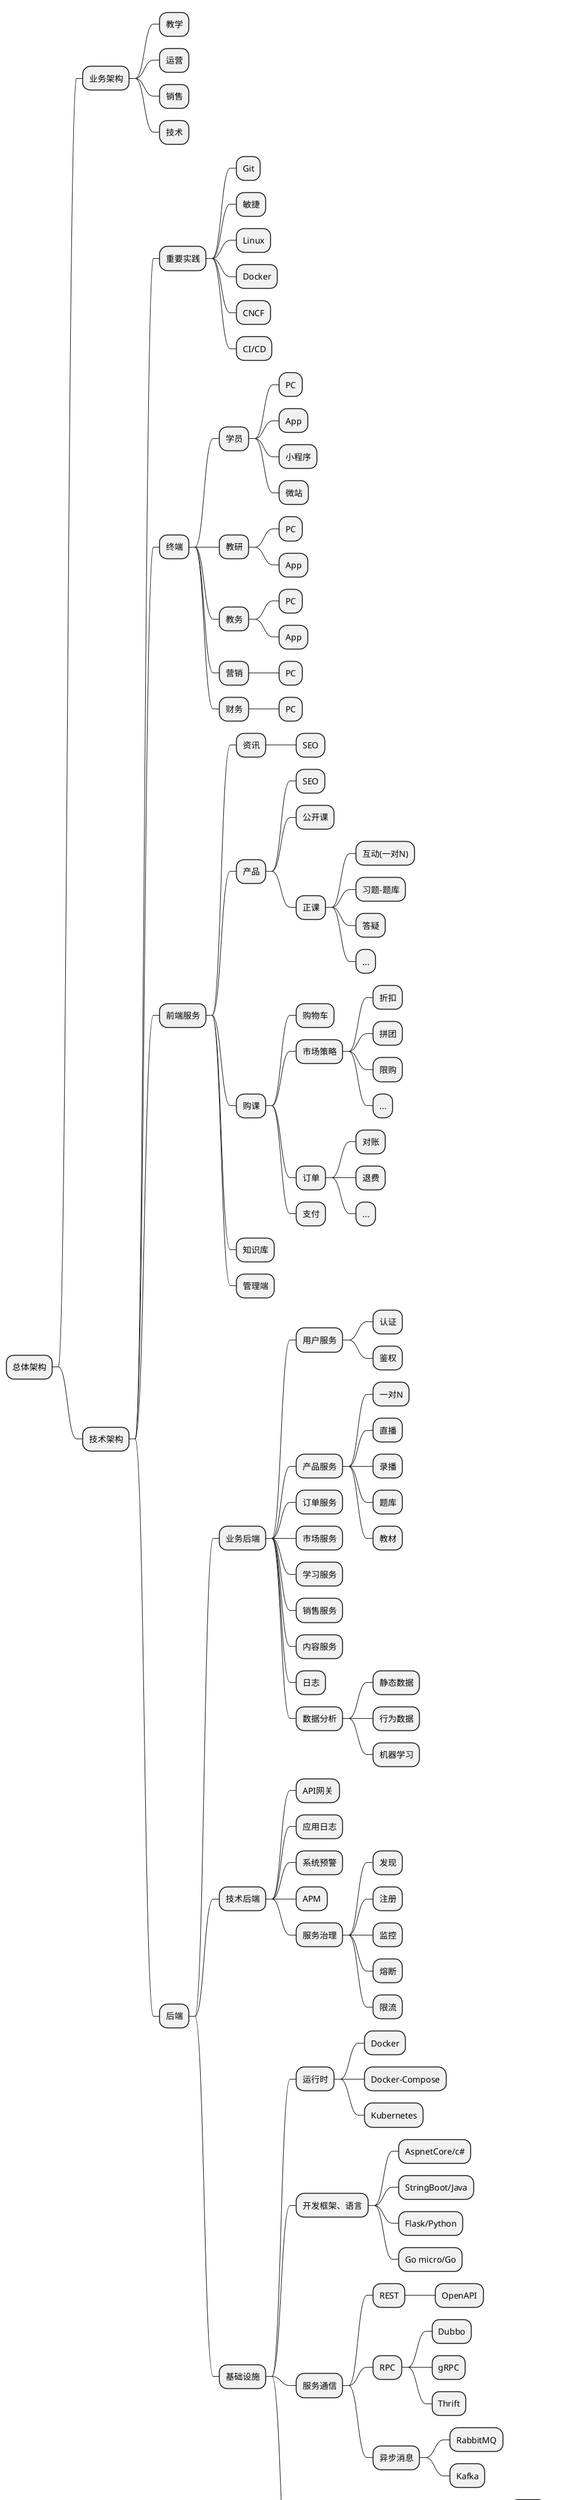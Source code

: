 @startmindmap
* 总体架构
** 业务架构
*** 教学
*** 运营
*** 销售
*** 技术
** 技术架构
*** 重要实践
**** Git
**** 敏捷
**** Linux
**** Docker
**** CNCF
**** CI/CD
*** 终端
**** 学员
***** PC
***** App
***** 小程序
***** 微站
**** 教研
***** PC
***** App
**** 教务
***** PC
***** App
**** 营销
***** PC
**** 财务
***** PC
*** 前端服务
**** 资讯
***** SEO
**** 产品
***** SEO
***** 公开课
***** 正课
****** 互动(一对N)
****** 习题-题库
****** 答疑
****** ...
**** 购课
***** 购物车
***** 市场策略
****** 折扣
****** 拼团
****** 限购
****** ...
***** 订单
****** 对账
****** 退费
****** ...
***** 支付
**** 知识库
**** 管理端
*** 后端
**** 业务后端
***** 用户服务
****** 认证
****** 鉴权
***** 产品服务
****** 一对N
****** 直播
****** 录播
****** 题库
****** 教材
***** 订单服务
***** 市场服务
***** 学习服务
***** 销售服务
***** 内容服务
***** 日志
***** 数据分析
****** 静态数据
****** 行为数据
****** 机器学习
**** 技术后端
***** API网关
***** 应用日志
***** 系统预警
***** APM
***** 服务治理
****** 发现
****** 注册
****** 监控
****** 熔断
****** 限流
**** 基础设施
***** 运行时
****** Docker
****** Docker-Compose
****** Kubernetes
***** 开发框架、语言
****** AspnetCore/c#
****** StringBoot/Java
****** Flask/Python
****** Go micro/Go
***** 服务通信
****** REST
******* OpenAPI
****** RPC
******* Dubbo
******* gRPC
******* Thrift
****** 异步消息
******* RabbitMQ
******* Kafka
***** 持久化
****** 关系数据库
******* 自建
******** Mysql
******** Postgresql
******* RDS
****** NoSql
******* Redis
******* Mongodb
******* Cassendra
******* ElasticSearch

@endmindmap